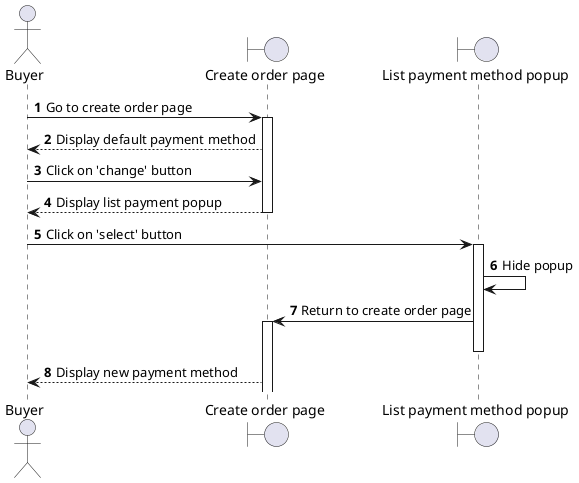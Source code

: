 @startuml
autonumber
actor "Buyer" as Buyer
boundary "Create order page" as Page
boundary "List payment method popup" as Popup

Buyer -> Page ++: Go to create order page
Page --> Buyer: Display default payment method
Buyer -> Page: Click on 'change' button
Page --> Buyer: Display list payment popup
Page--
Buyer -> Popup ++: Click on 'select' button
Popup -> Popup: Hide popup
Popup -> Page ++: Return to create order page
Popup--
Page --> Buyer: Display new payment method
@enduml